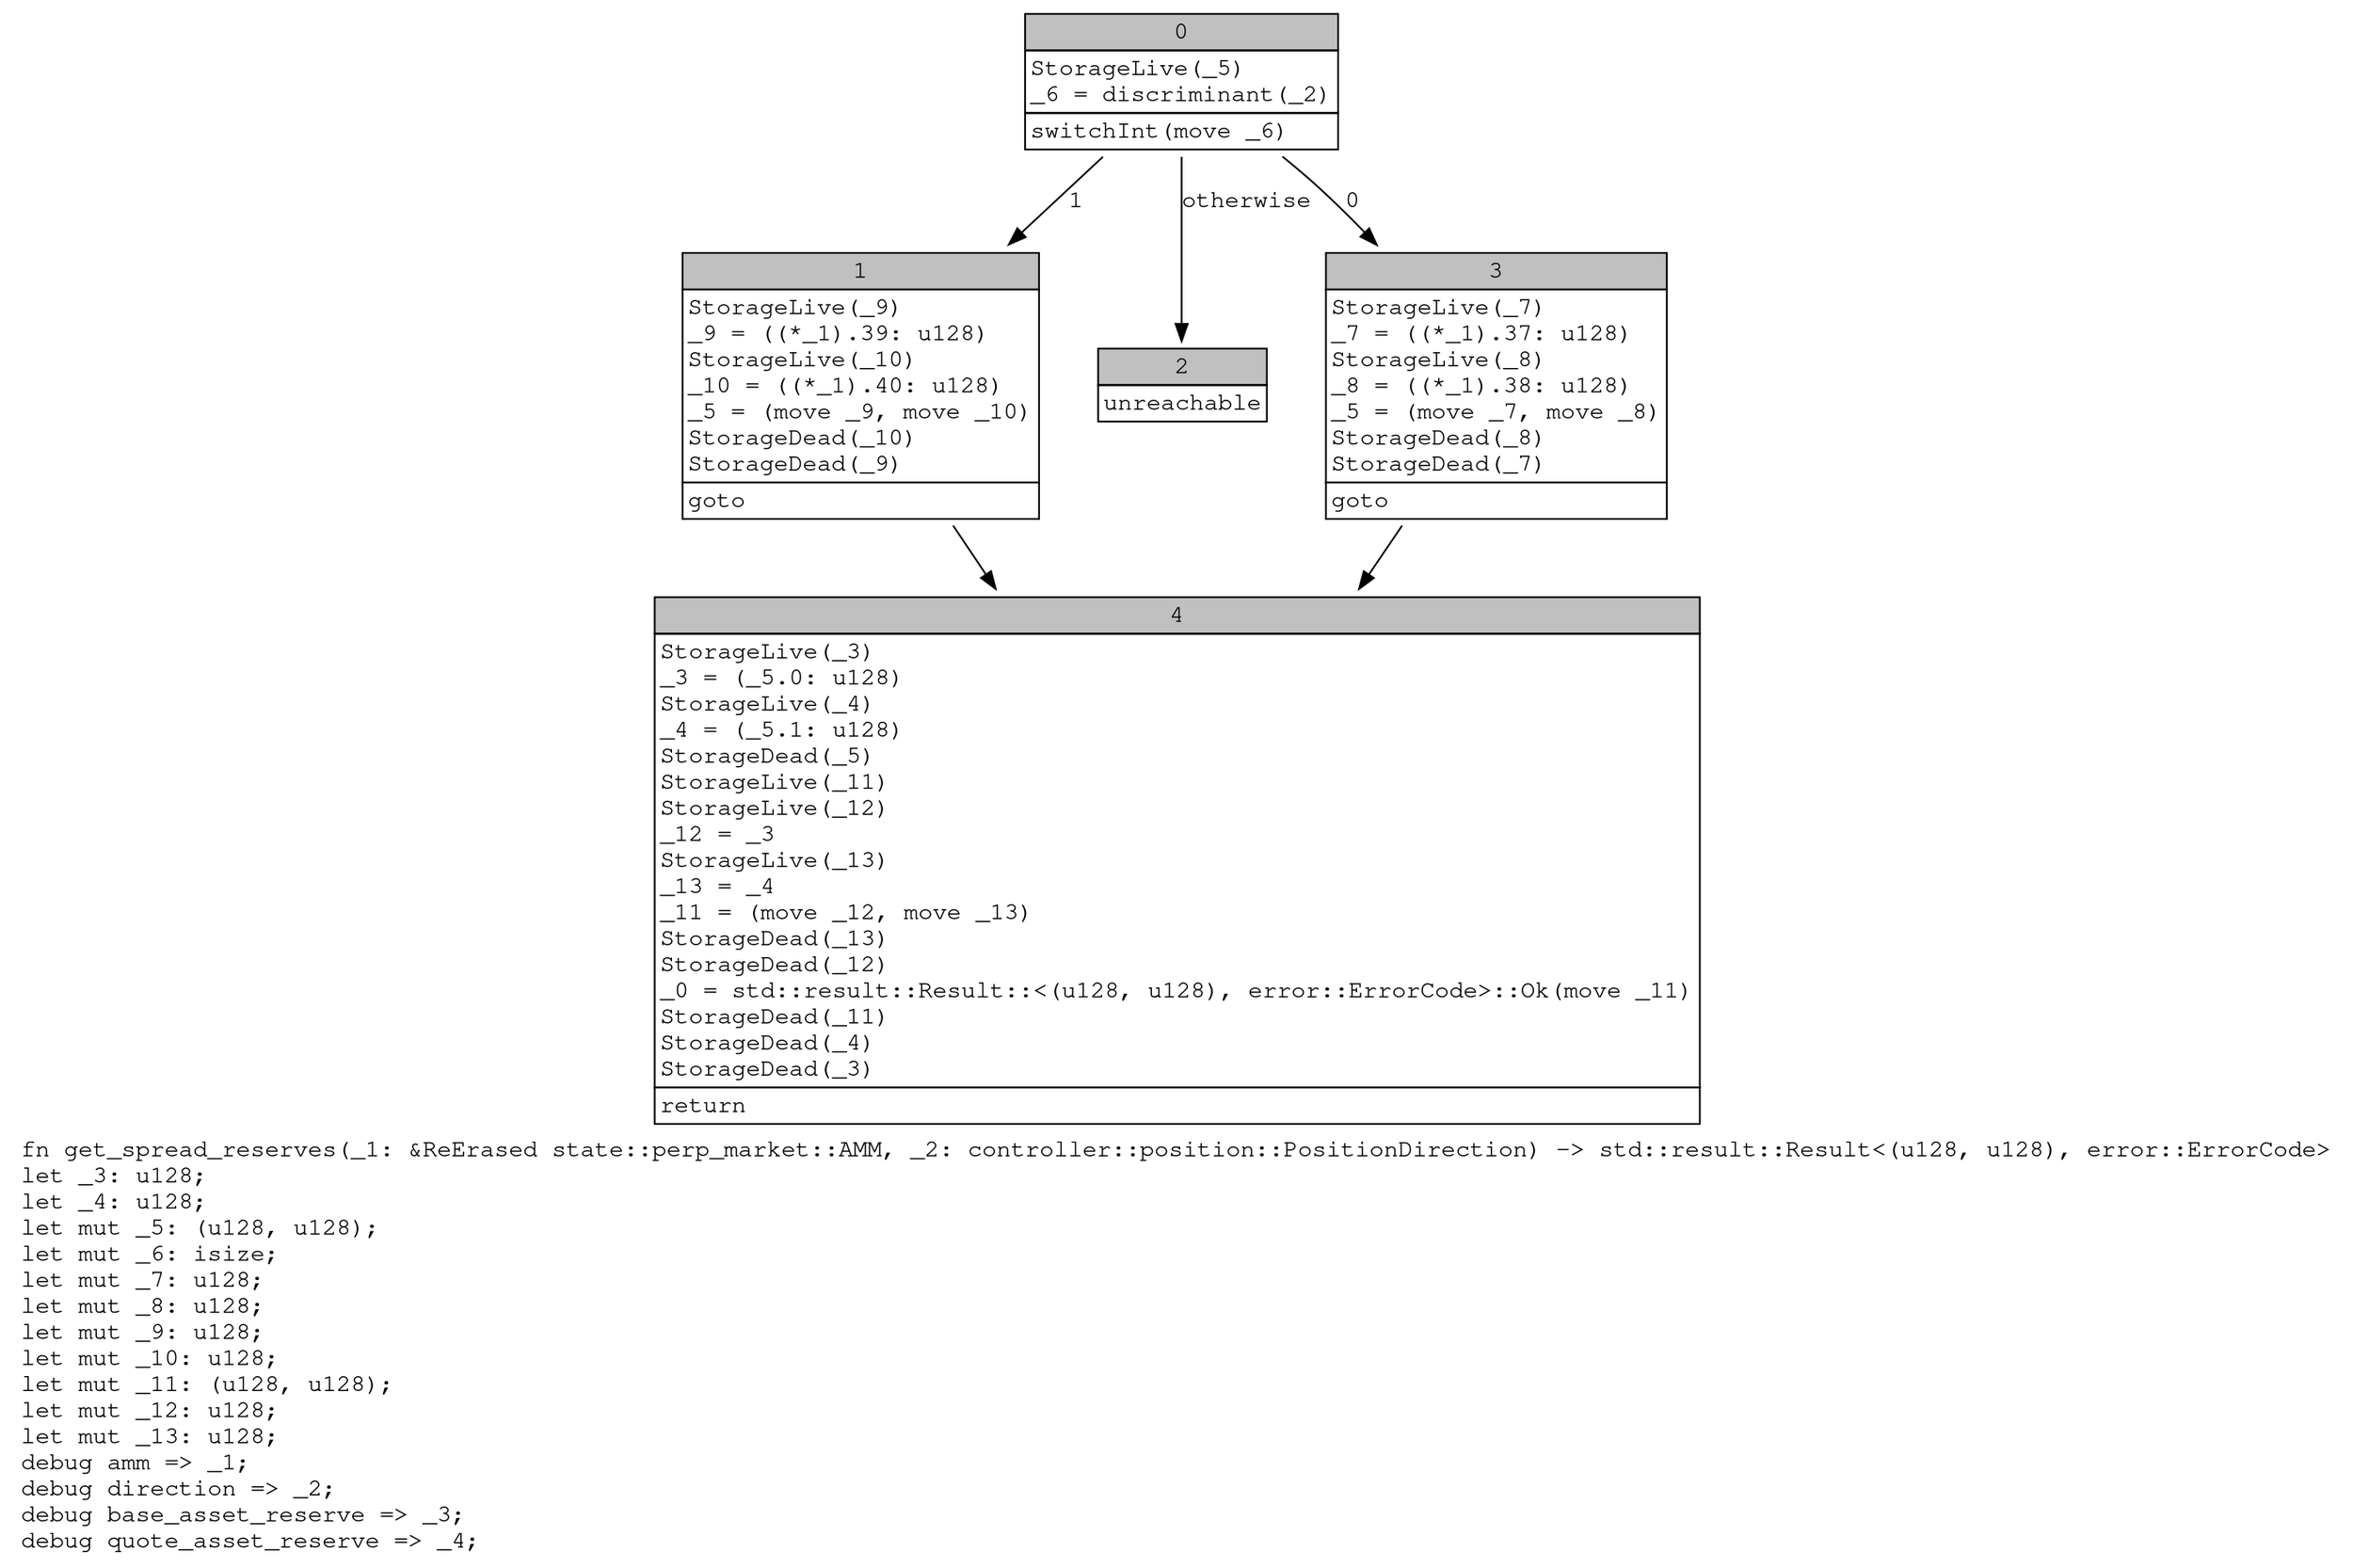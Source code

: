 digraph Mir_0_1874 {
    graph [fontname="Courier, monospace"];
    node [fontname="Courier, monospace"];
    edge [fontname="Courier, monospace"];
    label=<fn get_spread_reserves(_1: &amp;ReErased state::perp_market::AMM, _2: controller::position::PositionDirection) -&gt; std::result::Result&lt;(u128, u128), error::ErrorCode&gt;<br align="left"/>let _3: u128;<br align="left"/>let _4: u128;<br align="left"/>let mut _5: (u128, u128);<br align="left"/>let mut _6: isize;<br align="left"/>let mut _7: u128;<br align="left"/>let mut _8: u128;<br align="left"/>let mut _9: u128;<br align="left"/>let mut _10: u128;<br align="left"/>let mut _11: (u128, u128);<br align="left"/>let mut _12: u128;<br align="left"/>let mut _13: u128;<br align="left"/>debug amm =&gt; _1;<br align="left"/>debug direction =&gt; _2;<br align="left"/>debug base_asset_reserve =&gt; _3;<br align="left"/>debug quote_asset_reserve =&gt; _4;<br align="left"/>>;
    bb0__0_1874 [shape="none", label=<<table border="0" cellborder="1" cellspacing="0"><tr><td bgcolor="gray" align="center" colspan="1">0</td></tr><tr><td align="left" balign="left">StorageLive(_5)<br/>_6 = discriminant(_2)<br/></td></tr><tr><td align="left">switchInt(move _6)</td></tr></table>>];
    bb1__0_1874 [shape="none", label=<<table border="0" cellborder="1" cellspacing="0"><tr><td bgcolor="gray" align="center" colspan="1">1</td></tr><tr><td align="left" balign="left">StorageLive(_9)<br/>_9 = ((*_1).39: u128)<br/>StorageLive(_10)<br/>_10 = ((*_1).40: u128)<br/>_5 = (move _9, move _10)<br/>StorageDead(_10)<br/>StorageDead(_9)<br/></td></tr><tr><td align="left">goto</td></tr></table>>];
    bb2__0_1874 [shape="none", label=<<table border="0" cellborder="1" cellspacing="0"><tr><td bgcolor="gray" align="center" colspan="1">2</td></tr><tr><td align="left">unreachable</td></tr></table>>];
    bb3__0_1874 [shape="none", label=<<table border="0" cellborder="1" cellspacing="0"><tr><td bgcolor="gray" align="center" colspan="1">3</td></tr><tr><td align="left" balign="left">StorageLive(_7)<br/>_7 = ((*_1).37: u128)<br/>StorageLive(_8)<br/>_8 = ((*_1).38: u128)<br/>_5 = (move _7, move _8)<br/>StorageDead(_8)<br/>StorageDead(_7)<br/></td></tr><tr><td align="left">goto</td></tr></table>>];
    bb4__0_1874 [shape="none", label=<<table border="0" cellborder="1" cellspacing="0"><tr><td bgcolor="gray" align="center" colspan="1">4</td></tr><tr><td align="left" balign="left">StorageLive(_3)<br/>_3 = (_5.0: u128)<br/>StorageLive(_4)<br/>_4 = (_5.1: u128)<br/>StorageDead(_5)<br/>StorageLive(_11)<br/>StorageLive(_12)<br/>_12 = _3<br/>StorageLive(_13)<br/>_13 = _4<br/>_11 = (move _12, move _13)<br/>StorageDead(_13)<br/>StorageDead(_12)<br/>_0 = std::result::Result::&lt;(u128, u128), error::ErrorCode&gt;::Ok(move _11)<br/>StorageDead(_11)<br/>StorageDead(_4)<br/>StorageDead(_3)<br/></td></tr><tr><td align="left">return</td></tr></table>>];
    bb0__0_1874 -> bb3__0_1874 [label="0"];
    bb0__0_1874 -> bb1__0_1874 [label="1"];
    bb0__0_1874 -> bb2__0_1874 [label="otherwise"];
    bb1__0_1874 -> bb4__0_1874 [label=""];
    bb3__0_1874 -> bb4__0_1874 [label=""];
}
